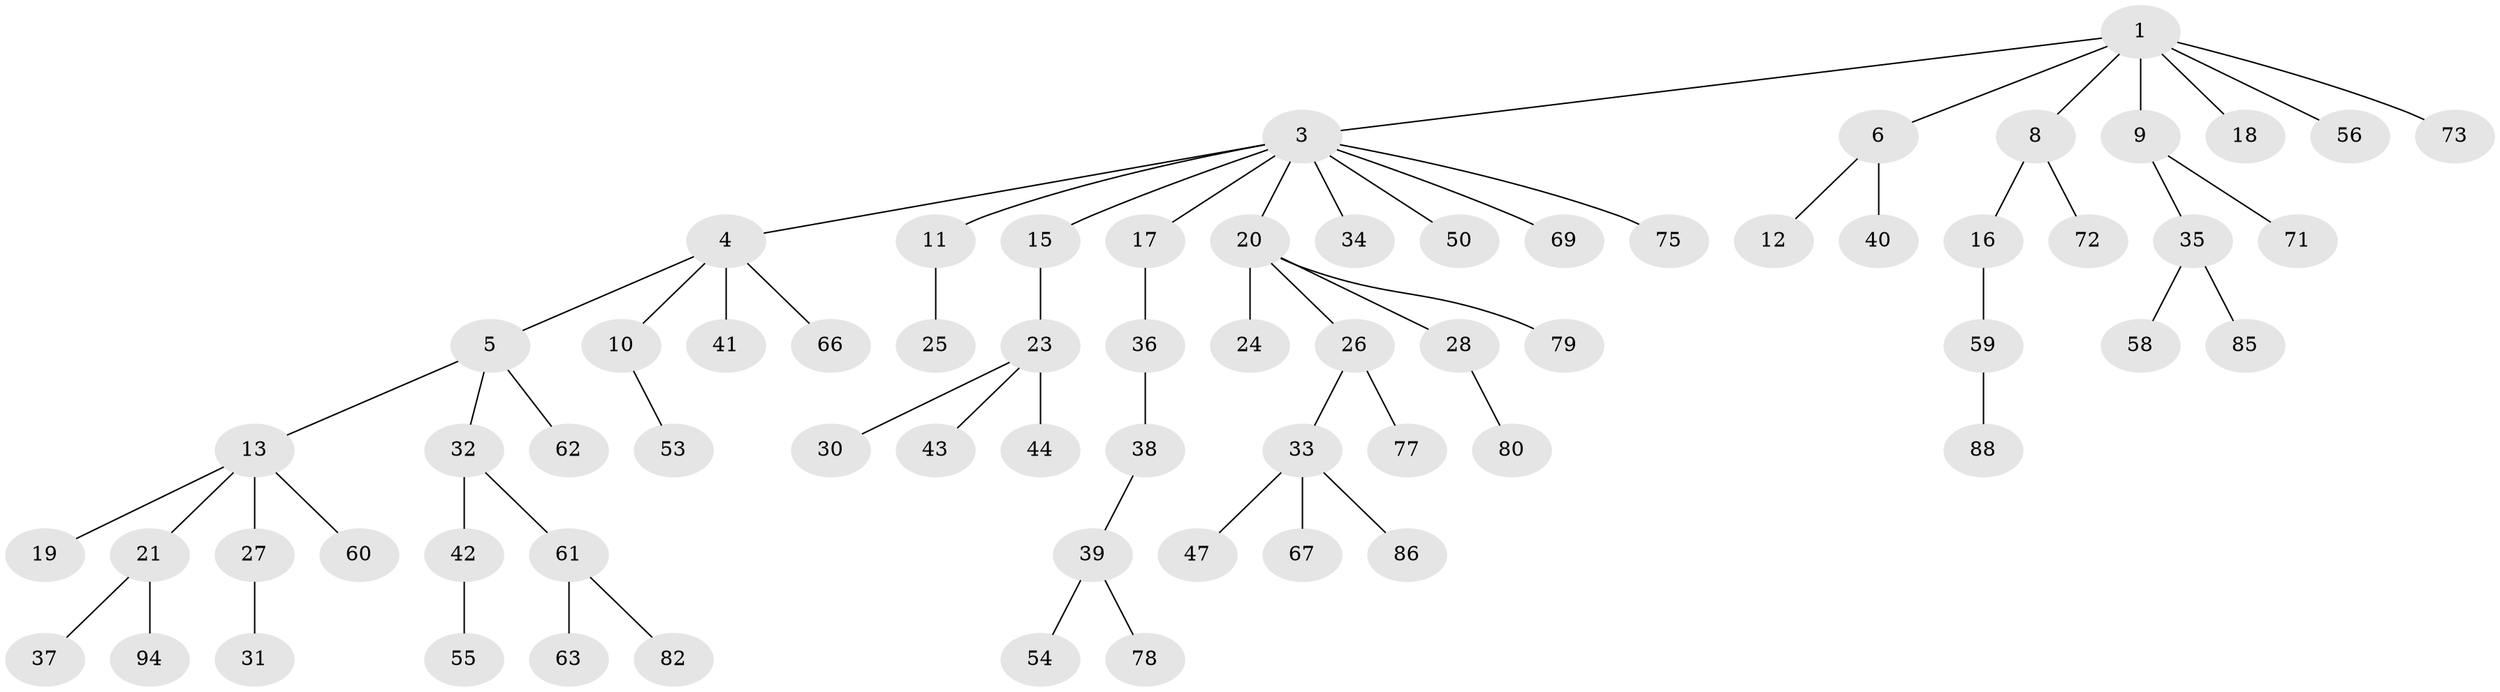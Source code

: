 // original degree distribution, {5: 0.020833333333333332, 4: 0.0625, 10: 0.010416666666666666, 3: 0.15625, 2: 0.25, 1: 0.4895833333333333, 6: 0.010416666666666666}
// Generated by graph-tools (version 1.1) at 2025/19/03/04/25 18:19:22]
// undirected, 67 vertices, 66 edges
graph export_dot {
graph [start="1"]
  node [color=gray90,style=filled];
  1 [super="+2"];
  3 [super="+7"];
  4;
  5;
  6;
  8 [super="+52"];
  9;
  10;
  11;
  12;
  13 [super="+90+83+14"];
  15;
  16;
  17 [super="+95"];
  18;
  19;
  20 [super="+22"];
  21;
  23 [super="+29"];
  24 [super="+64"];
  25 [super="+84"];
  26 [super="+65"];
  27;
  28;
  30 [super="+93"];
  31 [super="+76"];
  32 [super="+46"];
  33;
  34;
  35 [super="+51"];
  36;
  37 [super="+81"];
  38 [super="+92"];
  39;
  40 [super="+57"];
  41 [super="+49"];
  42 [super="+45"];
  43;
  44;
  47 [super="+70"];
  50;
  53;
  54;
  55;
  56;
  58;
  59;
  60;
  61;
  62;
  63;
  66 [super="+87"];
  67;
  69 [super="+96"];
  71;
  72;
  73;
  75;
  77;
  78;
  79;
  80;
  82;
  85;
  86 [super="+89"];
  88;
  94;
  1 -- 3;
  1 -- 8;
  1 -- 56;
  1 -- 73;
  1 -- 18;
  1 -- 9;
  1 -- 6;
  3 -- 4;
  3 -- 11;
  3 -- 15;
  3 -- 17;
  3 -- 20;
  3 -- 34;
  3 -- 69;
  3 -- 75;
  3 -- 50;
  4 -- 5;
  4 -- 10;
  4 -- 41;
  4 -- 66;
  5 -- 13;
  5 -- 32;
  5 -- 62;
  6 -- 12;
  6 -- 40;
  8 -- 16;
  8 -- 72;
  9 -- 35;
  9 -- 71;
  10 -- 53;
  11 -- 25;
  13 -- 21;
  13 -- 60;
  13 -- 19;
  13 -- 27;
  15 -- 23;
  16 -- 59;
  17 -- 36;
  20 -- 24;
  20 -- 79;
  20 -- 26;
  20 -- 28;
  21 -- 37;
  21 -- 94;
  23 -- 43;
  23 -- 44;
  23 -- 30;
  26 -- 33;
  26 -- 77;
  27 -- 31;
  28 -- 80;
  32 -- 42;
  32 -- 61;
  33 -- 47;
  33 -- 67;
  33 -- 86;
  35 -- 58;
  35 -- 85;
  36 -- 38;
  38 -- 39;
  39 -- 54;
  39 -- 78;
  42 -- 55;
  59 -- 88;
  61 -- 63;
  61 -- 82;
}
